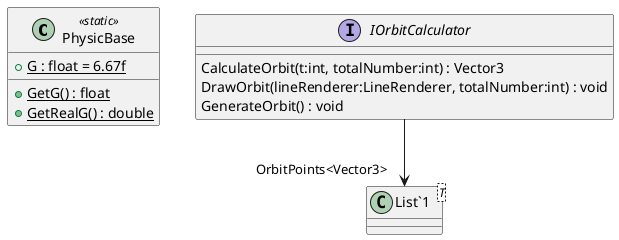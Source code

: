 @startuml
class PhysicBase <<static>> {
    + {static} G : float = 6.67f
    + {static} GetG() : float
    + {static} GetRealG() : double
}
interface IOrbitCalculator {
    CalculateOrbit(t:int, totalNumber:int) : Vector3
    DrawOrbit(lineRenderer:LineRenderer, totalNumber:int) : void
    GenerateOrbit() : void
}
class "List`1"<T> {
}
IOrbitCalculator --> "OrbitPoints<Vector3>" "List`1"
@enduml
